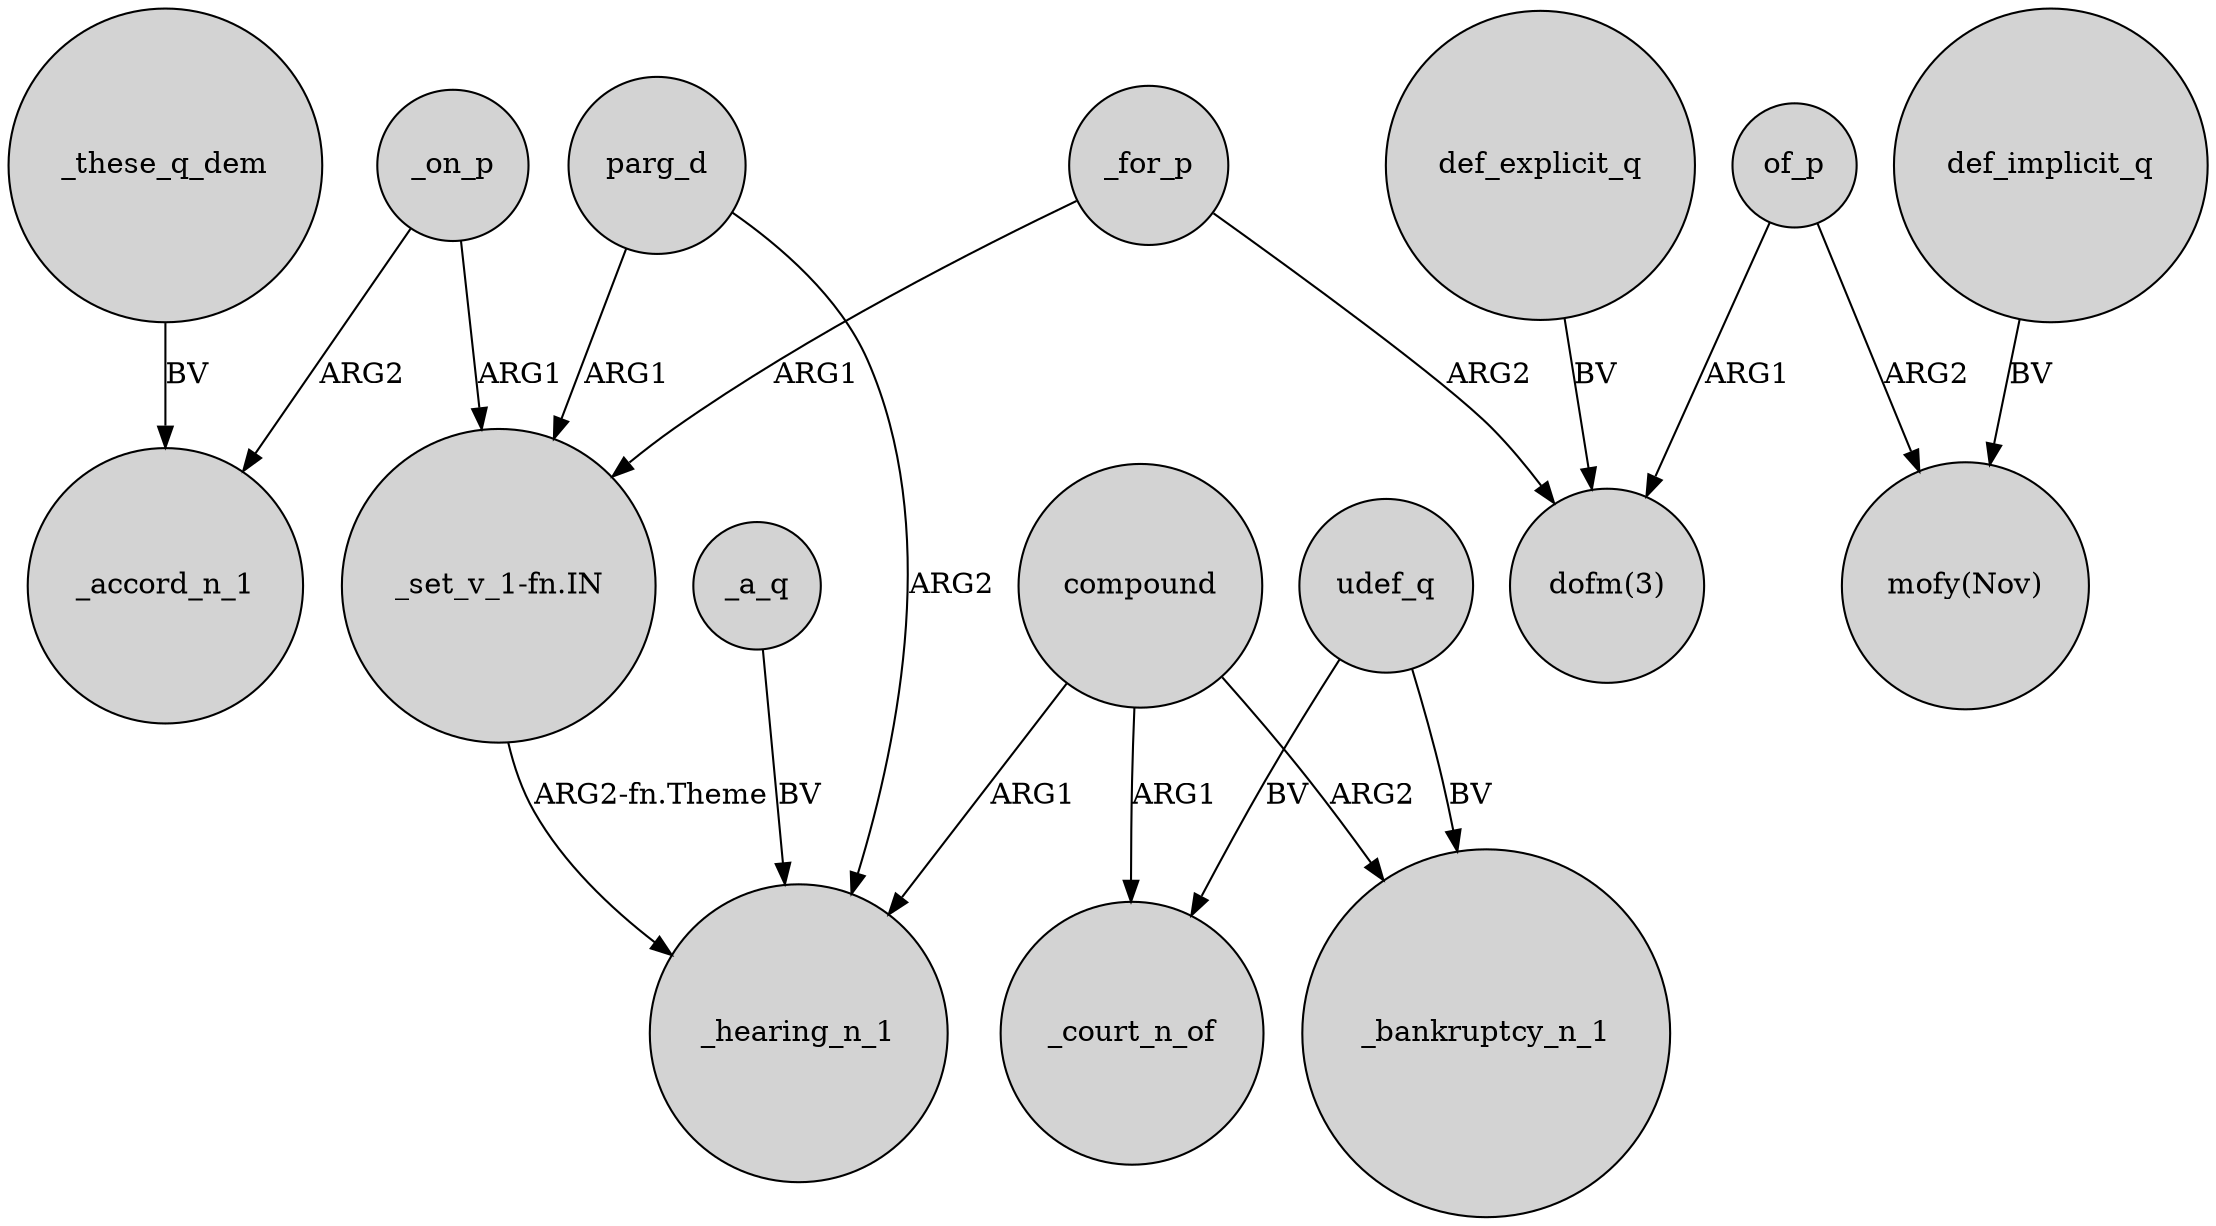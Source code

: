 digraph {
	node [shape=circle style=filled]
	_on_p -> _accord_n_1 [label=ARG2]
	_these_q_dem -> _accord_n_1 [label=BV]
	compound -> _hearing_n_1 [label=ARG1]
	_for_p -> "_set_v_1-fn.IN" [label=ARG1]
	_a_q -> _hearing_n_1 [label=BV]
	of_p -> "mofy(Nov)" [label=ARG2]
	udef_q -> _bankruptcy_n_1 [label=BV]
	"_set_v_1-fn.IN" -> _hearing_n_1 [label="ARG2-fn.Theme"]
	parg_d -> _hearing_n_1 [label=ARG2]
	_for_p -> "dofm(3)" [label=ARG2]
	def_implicit_q -> "mofy(Nov)" [label=BV]
	_on_p -> "_set_v_1-fn.IN" [label=ARG1]
	of_p -> "dofm(3)" [label=ARG1]
	parg_d -> "_set_v_1-fn.IN" [label=ARG1]
	def_explicit_q -> "dofm(3)" [label=BV]
	compound -> _bankruptcy_n_1 [label=ARG2]
	compound -> _court_n_of [label=ARG1]
	udef_q -> _court_n_of [label=BV]
}
